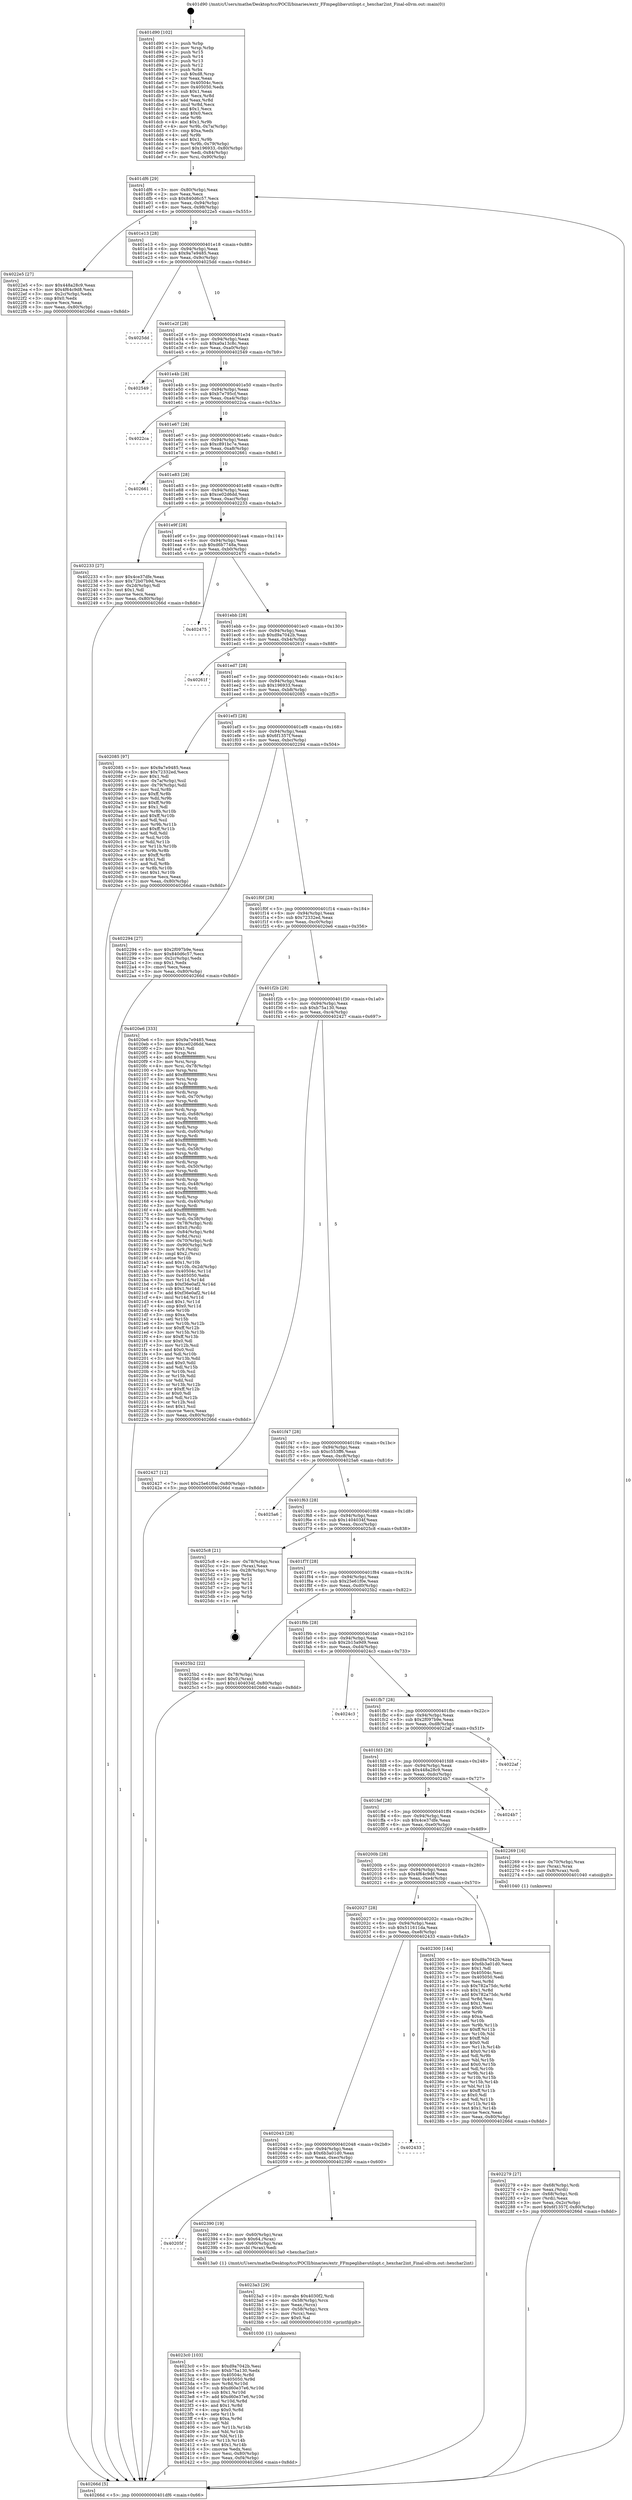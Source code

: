 digraph "0x401d90" {
  label = "0x401d90 (/mnt/c/Users/mathe/Desktop/tcc/POCII/binaries/extr_FFmpeglibavutilopt.c_hexchar2int_Final-ollvm.out::main(0))"
  labelloc = "t"
  node[shape=record]

  Entry [label="",width=0.3,height=0.3,shape=circle,fillcolor=black,style=filled]
  "0x401df6" [label="{
     0x401df6 [29]\l
     | [instrs]\l
     &nbsp;&nbsp;0x401df6 \<+3\>: mov -0x80(%rbp),%eax\l
     &nbsp;&nbsp;0x401df9 \<+2\>: mov %eax,%ecx\l
     &nbsp;&nbsp;0x401dfb \<+6\>: sub $0x840d6c57,%ecx\l
     &nbsp;&nbsp;0x401e01 \<+6\>: mov %eax,-0x94(%rbp)\l
     &nbsp;&nbsp;0x401e07 \<+6\>: mov %ecx,-0x98(%rbp)\l
     &nbsp;&nbsp;0x401e0d \<+6\>: je 00000000004022e5 \<main+0x555\>\l
  }"]
  "0x4022e5" [label="{
     0x4022e5 [27]\l
     | [instrs]\l
     &nbsp;&nbsp;0x4022e5 \<+5\>: mov $0x448a28c9,%eax\l
     &nbsp;&nbsp;0x4022ea \<+5\>: mov $0x4f64c9d8,%ecx\l
     &nbsp;&nbsp;0x4022ef \<+3\>: mov -0x2c(%rbp),%edx\l
     &nbsp;&nbsp;0x4022f2 \<+3\>: cmp $0x0,%edx\l
     &nbsp;&nbsp;0x4022f5 \<+3\>: cmove %ecx,%eax\l
     &nbsp;&nbsp;0x4022f8 \<+3\>: mov %eax,-0x80(%rbp)\l
     &nbsp;&nbsp;0x4022fb \<+5\>: jmp 000000000040266d \<main+0x8dd\>\l
  }"]
  "0x401e13" [label="{
     0x401e13 [28]\l
     | [instrs]\l
     &nbsp;&nbsp;0x401e13 \<+5\>: jmp 0000000000401e18 \<main+0x88\>\l
     &nbsp;&nbsp;0x401e18 \<+6\>: mov -0x94(%rbp),%eax\l
     &nbsp;&nbsp;0x401e1e \<+5\>: sub $0x9a7e9485,%eax\l
     &nbsp;&nbsp;0x401e23 \<+6\>: mov %eax,-0x9c(%rbp)\l
     &nbsp;&nbsp;0x401e29 \<+6\>: je 00000000004025dd \<main+0x84d\>\l
  }"]
  Exit [label="",width=0.3,height=0.3,shape=circle,fillcolor=black,style=filled,peripheries=2]
  "0x4025dd" [label="{
     0x4025dd\l
  }", style=dashed]
  "0x401e2f" [label="{
     0x401e2f [28]\l
     | [instrs]\l
     &nbsp;&nbsp;0x401e2f \<+5\>: jmp 0000000000401e34 \<main+0xa4\>\l
     &nbsp;&nbsp;0x401e34 \<+6\>: mov -0x94(%rbp),%eax\l
     &nbsp;&nbsp;0x401e3a \<+5\>: sub $0xa0a13c8c,%eax\l
     &nbsp;&nbsp;0x401e3f \<+6\>: mov %eax,-0xa0(%rbp)\l
     &nbsp;&nbsp;0x401e45 \<+6\>: je 0000000000402549 \<main+0x7b9\>\l
  }"]
  "0x4023c0" [label="{
     0x4023c0 [103]\l
     | [instrs]\l
     &nbsp;&nbsp;0x4023c0 \<+5\>: mov $0xd9a7042b,%esi\l
     &nbsp;&nbsp;0x4023c5 \<+5\>: mov $0xb75a130,%edx\l
     &nbsp;&nbsp;0x4023ca \<+8\>: mov 0x40504c,%r8d\l
     &nbsp;&nbsp;0x4023d2 \<+8\>: mov 0x405050,%r9d\l
     &nbsp;&nbsp;0x4023da \<+3\>: mov %r8d,%r10d\l
     &nbsp;&nbsp;0x4023dd \<+7\>: sub $0xd60e37e6,%r10d\l
     &nbsp;&nbsp;0x4023e4 \<+4\>: sub $0x1,%r10d\l
     &nbsp;&nbsp;0x4023e8 \<+7\>: add $0xd60e37e6,%r10d\l
     &nbsp;&nbsp;0x4023ef \<+4\>: imul %r10d,%r8d\l
     &nbsp;&nbsp;0x4023f3 \<+4\>: and $0x1,%r8d\l
     &nbsp;&nbsp;0x4023f7 \<+4\>: cmp $0x0,%r8d\l
     &nbsp;&nbsp;0x4023fb \<+4\>: sete %r11b\l
     &nbsp;&nbsp;0x4023ff \<+4\>: cmp $0xa,%r9d\l
     &nbsp;&nbsp;0x402403 \<+3\>: setl %bl\l
     &nbsp;&nbsp;0x402406 \<+3\>: mov %r11b,%r14b\l
     &nbsp;&nbsp;0x402409 \<+3\>: and %bl,%r14b\l
     &nbsp;&nbsp;0x40240c \<+3\>: xor %bl,%r11b\l
     &nbsp;&nbsp;0x40240f \<+3\>: or %r11b,%r14b\l
     &nbsp;&nbsp;0x402412 \<+4\>: test $0x1,%r14b\l
     &nbsp;&nbsp;0x402416 \<+3\>: cmovne %edx,%esi\l
     &nbsp;&nbsp;0x402419 \<+3\>: mov %esi,-0x80(%rbp)\l
     &nbsp;&nbsp;0x40241c \<+6\>: mov %eax,-0xf4(%rbp)\l
     &nbsp;&nbsp;0x402422 \<+5\>: jmp 000000000040266d \<main+0x8dd\>\l
  }"]
  "0x402549" [label="{
     0x402549\l
  }", style=dashed]
  "0x401e4b" [label="{
     0x401e4b [28]\l
     | [instrs]\l
     &nbsp;&nbsp;0x401e4b \<+5\>: jmp 0000000000401e50 \<main+0xc0\>\l
     &nbsp;&nbsp;0x401e50 \<+6\>: mov -0x94(%rbp),%eax\l
     &nbsp;&nbsp;0x401e56 \<+5\>: sub $0xb7e795cf,%eax\l
     &nbsp;&nbsp;0x401e5b \<+6\>: mov %eax,-0xa4(%rbp)\l
     &nbsp;&nbsp;0x401e61 \<+6\>: je 00000000004022ca \<main+0x53a\>\l
  }"]
  "0x4023a3" [label="{
     0x4023a3 [29]\l
     | [instrs]\l
     &nbsp;&nbsp;0x4023a3 \<+10\>: movabs $0x4030f2,%rdi\l
     &nbsp;&nbsp;0x4023ad \<+4\>: mov -0x58(%rbp),%rcx\l
     &nbsp;&nbsp;0x4023b1 \<+2\>: mov %eax,(%rcx)\l
     &nbsp;&nbsp;0x4023b3 \<+4\>: mov -0x58(%rbp),%rcx\l
     &nbsp;&nbsp;0x4023b7 \<+2\>: mov (%rcx),%esi\l
     &nbsp;&nbsp;0x4023b9 \<+2\>: mov $0x0,%al\l
     &nbsp;&nbsp;0x4023bb \<+5\>: call 0000000000401030 \<printf@plt\>\l
     | [calls]\l
     &nbsp;&nbsp;0x401030 \{1\} (unknown)\l
  }"]
  "0x4022ca" [label="{
     0x4022ca\l
  }", style=dashed]
  "0x401e67" [label="{
     0x401e67 [28]\l
     | [instrs]\l
     &nbsp;&nbsp;0x401e67 \<+5\>: jmp 0000000000401e6c \<main+0xdc\>\l
     &nbsp;&nbsp;0x401e6c \<+6\>: mov -0x94(%rbp),%eax\l
     &nbsp;&nbsp;0x401e72 \<+5\>: sub $0xc891bc7e,%eax\l
     &nbsp;&nbsp;0x401e77 \<+6\>: mov %eax,-0xa8(%rbp)\l
     &nbsp;&nbsp;0x401e7d \<+6\>: je 0000000000402661 \<main+0x8d1\>\l
  }"]
  "0x40205f" [label="{
     0x40205f\l
  }", style=dashed]
  "0x402661" [label="{
     0x402661\l
  }", style=dashed]
  "0x401e83" [label="{
     0x401e83 [28]\l
     | [instrs]\l
     &nbsp;&nbsp;0x401e83 \<+5\>: jmp 0000000000401e88 \<main+0xf8\>\l
     &nbsp;&nbsp;0x401e88 \<+6\>: mov -0x94(%rbp),%eax\l
     &nbsp;&nbsp;0x401e8e \<+5\>: sub $0xce02d6dd,%eax\l
     &nbsp;&nbsp;0x401e93 \<+6\>: mov %eax,-0xac(%rbp)\l
     &nbsp;&nbsp;0x401e99 \<+6\>: je 0000000000402233 \<main+0x4a3\>\l
  }"]
  "0x402390" [label="{
     0x402390 [19]\l
     | [instrs]\l
     &nbsp;&nbsp;0x402390 \<+4\>: mov -0x60(%rbp),%rax\l
     &nbsp;&nbsp;0x402394 \<+3\>: movb $0x64,(%rax)\l
     &nbsp;&nbsp;0x402397 \<+4\>: mov -0x60(%rbp),%rax\l
     &nbsp;&nbsp;0x40239b \<+3\>: movsbl (%rax),%edi\l
     &nbsp;&nbsp;0x40239e \<+5\>: call 00000000004013a0 \<hexchar2int\>\l
     | [calls]\l
     &nbsp;&nbsp;0x4013a0 \{1\} (/mnt/c/Users/mathe/Desktop/tcc/POCII/binaries/extr_FFmpeglibavutilopt.c_hexchar2int_Final-ollvm.out::hexchar2int)\l
  }"]
  "0x402233" [label="{
     0x402233 [27]\l
     | [instrs]\l
     &nbsp;&nbsp;0x402233 \<+5\>: mov $0x4ce37dfe,%eax\l
     &nbsp;&nbsp;0x402238 \<+5\>: mov $0x72b07b9d,%ecx\l
     &nbsp;&nbsp;0x40223d \<+3\>: mov -0x2d(%rbp),%dl\l
     &nbsp;&nbsp;0x402240 \<+3\>: test $0x1,%dl\l
     &nbsp;&nbsp;0x402243 \<+3\>: cmovne %ecx,%eax\l
     &nbsp;&nbsp;0x402246 \<+3\>: mov %eax,-0x80(%rbp)\l
     &nbsp;&nbsp;0x402249 \<+5\>: jmp 000000000040266d \<main+0x8dd\>\l
  }"]
  "0x401e9f" [label="{
     0x401e9f [28]\l
     | [instrs]\l
     &nbsp;&nbsp;0x401e9f \<+5\>: jmp 0000000000401ea4 \<main+0x114\>\l
     &nbsp;&nbsp;0x401ea4 \<+6\>: mov -0x94(%rbp),%eax\l
     &nbsp;&nbsp;0x401eaa \<+5\>: sub $0xd6b7748a,%eax\l
     &nbsp;&nbsp;0x401eaf \<+6\>: mov %eax,-0xb0(%rbp)\l
     &nbsp;&nbsp;0x401eb5 \<+6\>: je 0000000000402475 \<main+0x6e5\>\l
  }"]
  "0x402043" [label="{
     0x402043 [28]\l
     | [instrs]\l
     &nbsp;&nbsp;0x402043 \<+5\>: jmp 0000000000402048 \<main+0x2b8\>\l
     &nbsp;&nbsp;0x402048 \<+6\>: mov -0x94(%rbp),%eax\l
     &nbsp;&nbsp;0x40204e \<+5\>: sub $0x6b3a01d0,%eax\l
     &nbsp;&nbsp;0x402053 \<+6\>: mov %eax,-0xec(%rbp)\l
     &nbsp;&nbsp;0x402059 \<+6\>: je 0000000000402390 \<main+0x600\>\l
  }"]
  "0x402475" [label="{
     0x402475\l
  }", style=dashed]
  "0x401ebb" [label="{
     0x401ebb [28]\l
     | [instrs]\l
     &nbsp;&nbsp;0x401ebb \<+5\>: jmp 0000000000401ec0 \<main+0x130\>\l
     &nbsp;&nbsp;0x401ec0 \<+6\>: mov -0x94(%rbp),%eax\l
     &nbsp;&nbsp;0x401ec6 \<+5\>: sub $0xd9a7042b,%eax\l
     &nbsp;&nbsp;0x401ecb \<+6\>: mov %eax,-0xb4(%rbp)\l
     &nbsp;&nbsp;0x401ed1 \<+6\>: je 000000000040261f \<main+0x88f\>\l
  }"]
  "0x402433" [label="{
     0x402433\l
  }", style=dashed]
  "0x40261f" [label="{
     0x40261f\l
  }", style=dashed]
  "0x401ed7" [label="{
     0x401ed7 [28]\l
     | [instrs]\l
     &nbsp;&nbsp;0x401ed7 \<+5\>: jmp 0000000000401edc \<main+0x14c\>\l
     &nbsp;&nbsp;0x401edc \<+6\>: mov -0x94(%rbp),%eax\l
     &nbsp;&nbsp;0x401ee2 \<+5\>: sub $0x196933,%eax\l
     &nbsp;&nbsp;0x401ee7 \<+6\>: mov %eax,-0xb8(%rbp)\l
     &nbsp;&nbsp;0x401eed \<+6\>: je 0000000000402085 \<main+0x2f5\>\l
  }"]
  "0x402027" [label="{
     0x402027 [28]\l
     | [instrs]\l
     &nbsp;&nbsp;0x402027 \<+5\>: jmp 000000000040202c \<main+0x29c\>\l
     &nbsp;&nbsp;0x40202c \<+6\>: mov -0x94(%rbp),%eax\l
     &nbsp;&nbsp;0x402032 \<+5\>: sub $0x511611da,%eax\l
     &nbsp;&nbsp;0x402037 \<+6\>: mov %eax,-0xe8(%rbp)\l
     &nbsp;&nbsp;0x40203d \<+6\>: je 0000000000402433 \<main+0x6a3\>\l
  }"]
  "0x402085" [label="{
     0x402085 [97]\l
     | [instrs]\l
     &nbsp;&nbsp;0x402085 \<+5\>: mov $0x9a7e9485,%eax\l
     &nbsp;&nbsp;0x40208a \<+5\>: mov $0x72332ed,%ecx\l
     &nbsp;&nbsp;0x40208f \<+2\>: mov $0x1,%dl\l
     &nbsp;&nbsp;0x402091 \<+4\>: mov -0x7a(%rbp),%sil\l
     &nbsp;&nbsp;0x402095 \<+4\>: mov -0x79(%rbp),%dil\l
     &nbsp;&nbsp;0x402099 \<+3\>: mov %sil,%r8b\l
     &nbsp;&nbsp;0x40209c \<+4\>: xor $0xff,%r8b\l
     &nbsp;&nbsp;0x4020a0 \<+3\>: mov %dil,%r9b\l
     &nbsp;&nbsp;0x4020a3 \<+4\>: xor $0xff,%r9b\l
     &nbsp;&nbsp;0x4020a7 \<+3\>: xor $0x1,%dl\l
     &nbsp;&nbsp;0x4020aa \<+3\>: mov %r8b,%r10b\l
     &nbsp;&nbsp;0x4020ad \<+4\>: and $0xff,%r10b\l
     &nbsp;&nbsp;0x4020b1 \<+3\>: and %dl,%sil\l
     &nbsp;&nbsp;0x4020b4 \<+3\>: mov %r9b,%r11b\l
     &nbsp;&nbsp;0x4020b7 \<+4\>: and $0xff,%r11b\l
     &nbsp;&nbsp;0x4020bb \<+3\>: and %dl,%dil\l
     &nbsp;&nbsp;0x4020be \<+3\>: or %sil,%r10b\l
     &nbsp;&nbsp;0x4020c1 \<+3\>: or %dil,%r11b\l
     &nbsp;&nbsp;0x4020c4 \<+3\>: xor %r11b,%r10b\l
     &nbsp;&nbsp;0x4020c7 \<+3\>: or %r9b,%r8b\l
     &nbsp;&nbsp;0x4020ca \<+4\>: xor $0xff,%r8b\l
     &nbsp;&nbsp;0x4020ce \<+3\>: or $0x1,%dl\l
     &nbsp;&nbsp;0x4020d1 \<+3\>: and %dl,%r8b\l
     &nbsp;&nbsp;0x4020d4 \<+3\>: or %r8b,%r10b\l
     &nbsp;&nbsp;0x4020d7 \<+4\>: test $0x1,%r10b\l
     &nbsp;&nbsp;0x4020db \<+3\>: cmovne %ecx,%eax\l
     &nbsp;&nbsp;0x4020de \<+3\>: mov %eax,-0x80(%rbp)\l
     &nbsp;&nbsp;0x4020e1 \<+5\>: jmp 000000000040266d \<main+0x8dd\>\l
  }"]
  "0x401ef3" [label="{
     0x401ef3 [28]\l
     | [instrs]\l
     &nbsp;&nbsp;0x401ef3 \<+5\>: jmp 0000000000401ef8 \<main+0x168\>\l
     &nbsp;&nbsp;0x401ef8 \<+6\>: mov -0x94(%rbp),%eax\l
     &nbsp;&nbsp;0x401efe \<+5\>: sub $0x6f1357f,%eax\l
     &nbsp;&nbsp;0x401f03 \<+6\>: mov %eax,-0xbc(%rbp)\l
     &nbsp;&nbsp;0x401f09 \<+6\>: je 0000000000402294 \<main+0x504\>\l
  }"]
  "0x40266d" [label="{
     0x40266d [5]\l
     | [instrs]\l
     &nbsp;&nbsp;0x40266d \<+5\>: jmp 0000000000401df6 \<main+0x66\>\l
  }"]
  "0x401d90" [label="{
     0x401d90 [102]\l
     | [instrs]\l
     &nbsp;&nbsp;0x401d90 \<+1\>: push %rbp\l
     &nbsp;&nbsp;0x401d91 \<+3\>: mov %rsp,%rbp\l
     &nbsp;&nbsp;0x401d94 \<+2\>: push %r15\l
     &nbsp;&nbsp;0x401d96 \<+2\>: push %r14\l
     &nbsp;&nbsp;0x401d98 \<+2\>: push %r13\l
     &nbsp;&nbsp;0x401d9a \<+2\>: push %r12\l
     &nbsp;&nbsp;0x401d9c \<+1\>: push %rbx\l
     &nbsp;&nbsp;0x401d9d \<+7\>: sub $0xd8,%rsp\l
     &nbsp;&nbsp;0x401da4 \<+2\>: xor %eax,%eax\l
     &nbsp;&nbsp;0x401da6 \<+7\>: mov 0x40504c,%ecx\l
     &nbsp;&nbsp;0x401dad \<+7\>: mov 0x405050,%edx\l
     &nbsp;&nbsp;0x401db4 \<+3\>: sub $0x1,%eax\l
     &nbsp;&nbsp;0x401db7 \<+3\>: mov %ecx,%r8d\l
     &nbsp;&nbsp;0x401dba \<+3\>: add %eax,%r8d\l
     &nbsp;&nbsp;0x401dbd \<+4\>: imul %r8d,%ecx\l
     &nbsp;&nbsp;0x401dc1 \<+3\>: and $0x1,%ecx\l
     &nbsp;&nbsp;0x401dc4 \<+3\>: cmp $0x0,%ecx\l
     &nbsp;&nbsp;0x401dc7 \<+4\>: sete %r9b\l
     &nbsp;&nbsp;0x401dcb \<+4\>: and $0x1,%r9b\l
     &nbsp;&nbsp;0x401dcf \<+4\>: mov %r9b,-0x7a(%rbp)\l
     &nbsp;&nbsp;0x401dd3 \<+3\>: cmp $0xa,%edx\l
     &nbsp;&nbsp;0x401dd6 \<+4\>: setl %r9b\l
     &nbsp;&nbsp;0x401dda \<+4\>: and $0x1,%r9b\l
     &nbsp;&nbsp;0x401dde \<+4\>: mov %r9b,-0x79(%rbp)\l
     &nbsp;&nbsp;0x401de2 \<+7\>: movl $0x196933,-0x80(%rbp)\l
     &nbsp;&nbsp;0x401de9 \<+6\>: mov %edi,-0x84(%rbp)\l
     &nbsp;&nbsp;0x401def \<+7\>: mov %rsi,-0x90(%rbp)\l
  }"]
  "0x402300" [label="{
     0x402300 [144]\l
     | [instrs]\l
     &nbsp;&nbsp;0x402300 \<+5\>: mov $0xd9a7042b,%eax\l
     &nbsp;&nbsp;0x402305 \<+5\>: mov $0x6b3a01d0,%ecx\l
     &nbsp;&nbsp;0x40230a \<+2\>: mov $0x1,%dl\l
     &nbsp;&nbsp;0x40230c \<+7\>: mov 0x40504c,%esi\l
     &nbsp;&nbsp;0x402313 \<+7\>: mov 0x405050,%edi\l
     &nbsp;&nbsp;0x40231a \<+3\>: mov %esi,%r8d\l
     &nbsp;&nbsp;0x40231d \<+7\>: sub $0x782a75dc,%r8d\l
     &nbsp;&nbsp;0x402324 \<+4\>: sub $0x1,%r8d\l
     &nbsp;&nbsp;0x402328 \<+7\>: add $0x782a75dc,%r8d\l
     &nbsp;&nbsp;0x40232f \<+4\>: imul %r8d,%esi\l
     &nbsp;&nbsp;0x402333 \<+3\>: and $0x1,%esi\l
     &nbsp;&nbsp;0x402336 \<+3\>: cmp $0x0,%esi\l
     &nbsp;&nbsp;0x402339 \<+4\>: sete %r9b\l
     &nbsp;&nbsp;0x40233d \<+3\>: cmp $0xa,%edi\l
     &nbsp;&nbsp;0x402340 \<+4\>: setl %r10b\l
     &nbsp;&nbsp;0x402344 \<+3\>: mov %r9b,%r11b\l
     &nbsp;&nbsp;0x402347 \<+4\>: xor $0xff,%r11b\l
     &nbsp;&nbsp;0x40234b \<+3\>: mov %r10b,%bl\l
     &nbsp;&nbsp;0x40234e \<+3\>: xor $0xff,%bl\l
     &nbsp;&nbsp;0x402351 \<+3\>: xor $0x0,%dl\l
     &nbsp;&nbsp;0x402354 \<+3\>: mov %r11b,%r14b\l
     &nbsp;&nbsp;0x402357 \<+4\>: and $0x0,%r14b\l
     &nbsp;&nbsp;0x40235b \<+3\>: and %dl,%r9b\l
     &nbsp;&nbsp;0x40235e \<+3\>: mov %bl,%r15b\l
     &nbsp;&nbsp;0x402361 \<+4\>: and $0x0,%r15b\l
     &nbsp;&nbsp;0x402365 \<+3\>: and %dl,%r10b\l
     &nbsp;&nbsp;0x402368 \<+3\>: or %r9b,%r14b\l
     &nbsp;&nbsp;0x40236b \<+3\>: or %r10b,%r15b\l
     &nbsp;&nbsp;0x40236e \<+3\>: xor %r15b,%r14b\l
     &nbsp;&nbsp;0x402371 \<+3\>: or %bl,%r11b\l
     &nbsp;&nbsp;0x402374 \<+4\>: xor $0xff,%r11b\l
     &nbsp;&nbsp;0x402378 \<+3\>: or $0x0,%dl\l
     &nbsp;&nbsp;0x40237b \<+3\>: and %dl,%r11b\l
     &nbsp;&nbsp;0x40237e \<+3\>: or %r11b,%r14b\l
     &nbsp;&nbsp;0x402381 \<+4\>: test $0x1,%r14b\l
     &nbsp;&nbsp;0x402385 \<+3\>: cmovne %ecx,%eax\l
     &nbsp;&nbsp;0x402388 \<+3\>: mov %eax,-0x80(%rbp)\l
     &nbsp;&nbsp;0x40238b \<+5\>: jmp 000000000040266d \<main+0x8dd\>\l
  }"]
  "0x402294" [label="{
     0x402294 [27]\l
     | [instrs]\l
     &nbsp;&nbsp;0x402294 \<+5\>: mov $0x2f097b9e,%eax\l
     &nbsp;&nbsp;0x402299 \<+5\>: mov $0x840d6c57,%ecx\l
     &nbsp;&nbsp;0x40229e \<+3\>: mov -0x2c(%rbp),%edx\l
     &nbsp;&nbsp;0x4022a1 \<+3\>: cmp $0x1,%edx\l
     &nbsp;&nbsp;0x4022a4 \<+3\>: cmovl %ecx,%eax\l
     &nbsp;&nbsp;0x4022a7 \<+3\>: mov %eax,-0x80(%rbp)\l
     &nbsp;&nbsp;0x4022aa \<+5\>: jmp 000000000040266d \<main+0x8dd\>\l
  }"]
  "0x401f0f" [label="{
     0x401f0f [28]\l
     | [instrs]\l
     &nbsp;&nbsp;0x401f0f \<+5\>: jmp 0000000000401f14 \<main+0x184\>\l
     &nbsp;&nbsp;0x401f14 \<+6\>: mov -0x94(%rbp),%eax\l
     &nbsp;&nbsp;0x401f1a \<+5\>: sub $0x72332ed,%eax\l
     &nbsp;&nbsp;0x401f1f \<+6\>: mov %eax,-0xc0(%rbp)\l
     &nbsp;&nbsp;0x401f25 \<+6\>: je 00000000004020e6 \<main+0x356\>\l
  }"]
  "0x402279" [label="{
     0x402279 [27]\l
     | [instrs]\l
     &nbsp;&nbsp;0x402279 \<+4\>: mov -0x68(%rbp),%rdi\l
     &nbsp;&nbsp;0x40227d \<+2\>: mov %eax,(%rdi)\l
     &nbsp;&nbsp;0x40227f \<+4\>: mov -0x68(%rbp),%rdi\l
     &nbsp;&nbsp;0x402283 \<+2\>: mov (%rdi),%eax\l
     &nbsp;&nbsp;0x402285 \<+3\>: mov %eax,-0x2c(%rbp)\l
     &nbsp;&nbsp;0x402288 \<+7\>: movl $0x6f1357f,-0x80(%rbp)\l
     &nbsp;&nbsp;0x40228f \<+5\>: jmp 000000000040266d \<main+0x8dd\>\l
  }"]
  "0x4020e6" [label="{
     0x4020e6 [333]\l
     | [instrs]\l
     &nbsp;&nbsp;0x4020e6 \<+5\>: mov $0x9a7e9485,%eax\l
     &nbsp;&nbsp;0x4020eb \<+5\>: mov $0xce02d6dd,%ecx\l
     &nbsp;&nbsp;0x4020f0 \<+2\>: mov $0x1,%dl\l
     &nbsp;&nbsp;0x4020f2 \<+3\>: mov %rsp,%rsi\l
     &nbsp;&nbsp;0x4020f5 \<+4\>: add $0xfffffffffffffff0,%rsi\l
     &nbsp;&nbsp;0x4020f9 \<+3\>: mov %rsi,%rsp\l
     &nbsp;&nbsp;0x4020fc \<+4\>: mov %rsi,-0x78(%rbp)\l
     &nbsp;&nbsp;0x402100 \<+3\>: mov %rsp,%rsi\l
     &nbsp;&nbsp;0x402103 \<+4\>: add $0xfffffffffffffff0,%rsi\l
     &nbsp;&nbsp;0x402107 \<+3\>: mov %rsi,%rsp\l
     &nbsp;&nbsp;0x40210a \<+3\>: mov %rsp,%rdi\l
     &nbsp;&nbsp;0x40210d \<+4\>: add $0xfffffffffffffff0,%rdi\l
     &nbsp;&nbsp;0x402111 \<+3\>: mov %rdi,%rsp\l
     &nbsp;&nbsp;0x402114 \<+4\>: mov %rdi,-0x70(%rbp)\l
     &nbsp;&nbsp;0x402118 \<+3\>: mov %rsp,%rdi\l
     &nbsp;&nbsp;0x40211b \<+4\>: add $0xfffffffffffffff0,%rdi\l
     &nbsp;&nbsp;0x40211f \<+3\>: mov %rdi,%rsp\l
     &nbsp;&nbsp;0x402122 \<+4\>: mov %rdi,-0x68(%rbp)\l
     &nbsp;&nbsp;0x402126 \<+3\>: mov %rsp,%rdi\l
     &nbsp;&nbsp;0x402129 \<+4\>: add $0xfffffffffffffff0,%rdi\l
     &nbsp;&nbsp;0x40212d \<+3\>: mov %rdi,%rsp\l
     &nbsp;&nbsp;0x402130 \<+4\>: mov %rdi,-0x60(%rbp)\l
     &nbsp;&nbsp;0x402134 \<+3\>: mov %rsp,%rdi\l
     &nbsp;&nbsp;0x402137 \<+4\>: add $0xfffffffffffffff0,%rdi\l
     &nbsp;&nbsp;0x40213b \<+3\>: mov %rdi,%rsp\l
     &nbsp;&nbsp;0x40213e \<+4\>: mov %rdi,-0x58(%rbp)\l
     &nbsp;&nbsp;0x402142 \<+3\>: mov %rsp,%rdi\l
     &nbsp;&nbsp;0x402145 \<+4\>: add $0xfffffffffffffff0,%rdi\l
     &nbsp;&nbsp;0x402149 \<+3\>: mov %rdi,%rsp\l
     &nbsp;&nbsp;0x40214c \<+4\>: mov %rdi,-0x50(%rbp)\l
     &nbsp;&nbsp;0x402150 \<+3\>: mov %rsp,%rdi\l
     &nbsp;&nbsp;0x402153 \<+4\>: add $0xfffffffffffffff0,%rdi\l
     &nbsp;&nbsp;0x402157 \<+3\>: mov %rdi,%rsp\l
     &nbsp;&nbsp;0x40215a \<+4\>: mov %rdi,-0x48(%rbp)\l
     &nbsp;&nbsp;0x40215e \<+3\>: mov %rsp,%rdi\l
     &nbsp;&nbsp;0x402161 \<+4\>: add $0xfffffffffffffff0,%rdi\l
     &nbsp;&nbsp;0x402165 \<+3\>: mov %rdi,%rsp\l
     &nbsp;&nbsp;0x402168 \<+4\>: mov %rdi,-0x40(%rbp)\l
     &nbsp;&nbsp;0x40216c \<+3\>: mov %rsp,%rdi\l
     &nbsp;&nbsp;0x40216f \<+4\>: add $0xfffffffffffffff0,%rdi\l
     &nbsp;&nbsp;0x402173 \<+3\>: mov %rdi,%rsp\l
     &nbsp;&nbsp;0x402176 \<+4\>: mov %rdi,-0x38(%rbp)\l
     &nbsp;&nbsp;0x40217a \<+4\>: mov -0x78(%rbp),%rdi\l
     &nbsp;&nbsp;0x40217e \<+6\>: movl $0x0,(%rdi)\l
     &nbsp;&nbsp;0x402184 \<+7\>: mov -0x84(%rbp),%r8d\l
     &nbsp;&nbsp;0x40218b \<+3\>: mov %r8d,(%rsi)\l
     &nbsp;&nbsp;0x40218e \<+4\>: mov -0x70(%rbp),%rdi\l
     &nbsp;&nbsp;0x402192 \<+7\>: mov -0x90(%rbp),%r9\l
     &nbsp;&nbsp;0x402199 \<+3\>: mov %r9,(%rdi)\l
     &nbsp;&nbsp;0x40219c \<+3\>: cmpl $0x2,(%rsi)\l
     &nbsp;&nbsp;0x40219f \<+4\>: setne %r10b\l
     &nbsp;&nbsp;0x4021a3 \<+4\>: and $0x1,%r10b\l
     &nbsp;&nbsp;0x4021a7 \<+4\>: mov %r10b,-0x2d(%rbp)\l
     &nbsp;&nbsp;0x4021ab \<+8\>: mov 0x40504c,%r11d\l
     &nbsp;&nbsp;0x4021b3 \<+7\>: mov 0x405050,%ebx\l
     &nbsp;&nbsp;0x4021ba \<+3\>: mov %r11d,%r14d\l
     &nbsp;&nbsp;0x4021bd \<+7\>: sub $0xf36e0af2,%r14d\l
     &nbsp;&nbsp;0x4021c4 \<+4\>: sub $0x1,%r14d\l
     &nbsp;&nbsp;0x4021c8 \<+7\>: add $0xf36e0af2,%r14d\l
     &nbsp;&nbsp;0x4021cf \<+4\>: imul %r14d,%r11d\l
     &nbsp;&nbsp;0x4021d3 \<+4\>: and $0x1,%r11d\l
     &nbsp;&nbsp;0x4021d7 \<+4\>: cmp $0x0,%r11d\l
     &nbsp;&nbsp;0x4021db \<+4\>: sete %r10b\l
     &nbsp;&nbsp;0x4021df \<+3\>: cmp $0xa,%ebx\l
     &nbsp;&nbsp;0x4021e2 \<+4\>: setl %r15b\l
     &nbsp;&nbsp;0x4021e6 \<+3\>: mov %r10b,%r12b\l
     &nbsp;&nbsp;0x4021e9 \<+4\>: xor $0xff,%r12b\l
     &nbsp;&nbsp;0x4021ed \<+3\>: mov %r15b,%r13b\l
     &nbsp;&nbsp;0x4021f0 \<+4\>: xor $0xff,%r13b\l
     &nbsp;&nbsp;0x4021f4 \<+3\>: xor $0x0,%dl\l
     &nbsp;&nbsp;0x4021f7 \<+3\>: mov %r12b,%sil\l
     &nbsp;&nbsp;0x4021fa \<+4\>: and $0x0,%sil\l
     &nbsp;&nbsp;0x4021fe \<+3\>: and %dl,%r10b\l
     &nbsp;&nbsp;0x402201 \<+3\>: mov %r13b,%dil\l
     &nbsp;&nbsp;0x402204 \<+4\>: and $0x0,%dil\l
     &nbsp;&nbsp;0x402208 \<+3\>: and %dl,%r15b\l
     &nbsp;&nbsp;0x40220b \<+3\>: or %r10b,%sil\l
     &nbsp;&nbsp;0x40220e \<+3\>: or %r15b,%dil\l
     &nbsp;&nbsp;0x402211 \<+3\>: xor %dil,%sil\l
     &nbsp;&nbsp;0x402214 \<+3\>: or %r13b,%r12b\l
     &nbsp;&nbsp;0x402217 \<+4\>: xor $0xff,%r12b\l
     &nbsp;&nbsp;0x40221b \<+3\>: or $0x0,%dl\l
     &nbsp;&nbsp;0x40221e \<+3\>: and %dl,%r12b\l
     &nbsp;&nbsp;0x402221 \<+3\>: or %r12b,%sil\l
     &nbsp;&nbsp;0x402224 \<+4\>: test $0x1,%sil\l
     &nbsp;&nbsp;0x402228 \<+3\>: cmovne %ecx,%eax\l
     &nbsp;&nbsp;0x40222b \<+3\>: mov %eax,-0x80(%rbp)\l
     &nbsp;&nbsp;0x40222e \<+5\>: jmp 000000000040266d \<main+0x8dd\>\l
  }"]
  "0x401f2b" [label="{
     0x401f2b [28]\l
     | [instrs]\l
     &nbsp;&nbsp;0x401f2b \<+5\>: jmp 0000000000401f30 \<main+0x1a0\>\l
     &nbsp;&nbsp;0x401f30 \<+6\>: mov -0x94(%rbp),%eax\l
     &nbsp;&nbsp;0x401f36 \<+5\>: sub $0xb75a130,%eax\l
     &nbsp;&nbsp;0x401f3b \<+6\>: mov %eax,-0xc4(%rbp)\l
     &nbsp;&nbsp;0x401f41 \<+6\>: je 0000000000402427 \<main+0x697\>\l
  }"]
  "0x40200b" [label="{
     0x40200b [28]\l
     | [instrs]\l
     &nbsp;&nbsp;0x40200b \<+5\>: jmp 0000000000402010 \<main+0x280\>\l
     &nbsp;&nbsp;0x402010 \<+6\>: mov -0x94(%rbp),%eax\l
     &nbsp;&nbsp;0x402016 \<+5\>: sub $0x4f64c9d8,%eax\l
     &nbsp;&nbsp;0x40201b \<+6\>: mov %eax,-0xe4(%rbp)\l
     &nbsp;&nbsp;0x402021 \<+6\>: je 0000000000402300 \<main+0x570\>\l
  }"]
  "0x402269" [label="{
     0x402269 [16]\l
     | [instrs]\l
     &nbsp;&nbsp;0x402269 \<+4\>: mov -0x70(%rbp),%rax\l
     &nbsp;&nbsp;0x40226d \<+3\>: mov (%rax),%rax\l
     &nbsp;&nbsp;0x402270 \<+4\>: mov 0x8(%rax),%rdi\l
     &nbsp;&nbsp;0x402274 \<+5\>: call 0000000000401040 \<atoi@plt\>\l
     | [calls]\l
     &nbsp;&nbsp;0x401040 \{1\} (unknown)\l
  }"]
  "0x402427" [label="{
     0x402427 [12]\l
     | [instrs]\l
     &nbsp;&nbsp;0x402427 \<+7\>: movl $0x25e61f0e,-0x80(%rbp)\l
     &nbsp;&nbsp;0x40242e \<+5\>: jmp 000000000040266d \<main+0x8dd\>\l
  }"]
  "0x401f47" [label="{
     0x401f47 [28]\l
     | [instrs]\l
     &nbsp;&nbsp;0x401f47 \<+5\>: jmp 0000000000401f4c \<main+0x1bc\>\l
     &nbsp;&nbsp;0x401f4c \<+6\>: mov -0x94(%rbp),%eax\l
     &nbsp;&nbsp;0x401f52 \<+5\>: sub $0xc553ff6,%eax\l
     &nbsp;&nbsp;0x401f57 \<+6\>: mov %eax,-0xc8(%rbp)\l
     &nbsp;&nbsp;0x401f5d \<+6\>: je 00000000004025a6 \<main+0x816\>\l
  }"]
  "0x401fef" [label="{
     0x401fef [28]\l
     | [instrs]\l
     &nbsp;&nbsp;0x401fef \<+5\>: jmp 0000000000401ff4 \<main+0x264\>\l
     &nbsp;&nbsp;0x401ff4 \<+6\>: mov -0x94(%rbp),%eax\l
     &nbsp;&nbsp;0x401ffa \<+5\>: sub $0x4ce37dfe,%eax\l
     &nbsp;&nbsp;0x401fff \<+6\>: mov %eax,-0xe0(%rbp)\l
     &nbsp;&nbsp;0x402005 \<+6\>: je 0000000000402269 \<main+0x4d9\>\l
  }"]
  "0x4025a6" [label="{
     0x4025a6\l
  }", style=dashed]
  "0x401f63" [label="{
     0x401f63 [28]\l
     | [instrs]\l
     &nbsp;&nbsp;0x401f63 \<+5\>: jmp 0000000000401f68 \<main+0x1d8\>\l
     &nbsp;&nbsp;0x401f68 \<+6\>: mov -0x94(%rbp),%eax\l
     &nbsp;&nbsp;0x401f6e \<+5\>: sub $0x1404034f,%eax\l
     &nbsp;&nbsp;0x401f73 \<+6\>: mov %eax,-0xcc(%rbp)\l
     &nbsp;&nbsp;0x401f79 \<+6\>: je 00000000004025c8 \<main+0x838\>\l
  }"]
  "0x4024b7" [label="{
     0x4024b7\l
  }", style=dashed]
  "0x4025c8" [label="{
     0x4025c8 [21]\l
     | [instrs]\l
     &nbsp;&nbsp;0x4025c8 \<+4\>: mov -0x78(%rbp),%rax\l
     &nbsp;&nbsp;0x4025cc \<+2\>: mov (%rax),%eax\l
     &nbsp;&nbsp;0x4025ce \<+4\>: lea -0x28(%rbp),%rsp\l
     &nbsp;&nbsp;0x4025d2 \<+1\>: pop %rbx\l
     &nbsp;&nbsp;0x4025d3 \<+2\>: pop %r12\l
     &nbsp;&nbsp;0x4025d5 \<+2\>: pop %r13\l
     &nbsp;&nbsp;0x4025d7 \<+2\>: pop %r14\l
     &nbsp;&nbsp;0x4025d9 \<+2\>: pop %r15\l
     &nbsp;&nbsp;0x4025db \<+1\>: pop %rbp\l
     &nbsp;&nbsp;0x4025dc \<+1\>: ret\l
  }"]
  "0x401f7f" [label="{
     0x401f7f [28]\l
     | [instrs]\l
     &nbsp;&nbsp;0x401f7f \<+5\>: jmp 0000000000401f84 \<main+0x1f4\>\l
     &nbsp;&nbsp;0x401f84 \<+6\>: mov -0x94(%rbp),%eax\l
     &nbsp;&nbsp;0x401f8a \<+5\>: sub $0x25e61f0e,%eax\l
     &nbsp;&nbsp;0x401f8f \<+6\>: mov %eax,-0xd0(%rbp)\l
     &nbsp;&nbsp;0x401f95 \<+6\>: je 00000000004025b2 \<main+0x822\>\l
  }"]
  "0x401fd3" [label="{
     0x401fd3 [28]\l
     | [instrs]\l
     &nbsp;&nbsp;0x401fd3 \<+5\>: jmp 0000000000401fd8 \<main+0x248\>\l
     &nbsp;&nbsp;0x401fd8 \<+6\>: mov -0x94(%rbp),%eax\l
     &nbsp;&nbsp;0x401fde \<+5\>: sub $0x448a28c9,%eax\l
     &nbsp;&nbsp;0x401fe3 \<+6\>: mov %eax,-0xdc(%rbp)\l
     &nbsp;&nbsp;0x401fe9 \<+6\>: je 00000000004024b7 \<main+0x727\>\l
  }"]
  "0x4025b2" [label="{
     0x4025b2 [22]\l
     | [instrs]\l
     &nbsp;&nbsp;0x4025b2 \<+4\>: mov -0x78(%rbp),%rax\l
     &nbsp;&nbsp;0x4025b6 \<+6\>: movl $0x0,(%rax)\l
     &nbsp;&nbsp;0x4025bc \<+7\>: movl $0x1404034f,-0x80(%rbp)\l
     &nbsp;&nbsp;0x4025c3 \<+5\>: jmp 000000000040266d \<main+0x8dd\>\l
  }"]
  "0x401f9b" [label="{
     0x401f9b [28]\l
     | [instrs]\l
     &nbsp;&nbsp;0x401f9b \<+5\>: jmp 0000000000401fa0 \<main+0x210\>\l
     &nbsp;&nbsp;0x401fa0 \<+6\>: mov -0x94(%rbp),%eax\l
     &nbsp;&nbsp;0x401fa6 \<+5\>: sub $0x2b15a9d9,%eax\l
     &nbsp;&nbsp;0x401fab \<+6\>: mov %eax,-0xd4(%rbp)\l
     &nbsp;&nbsp;0x401fb1 \<+6\>: je 00000000004024c3 \<main+0x733\>\l
  }"]
  "0x4022af" [label="{
     0x4022af\l
  }", style=dashed]
  "0x4024c3" [label="{
     0x4024c3\l
  }", style=dashed]
  "0x401fb7" [label="{
     0x401fb7 [28]\l
     | [instrs]\l
     &nbsp;&nbsp;0x401fb7 \<+5\>: jmp 0000000000401fbc \<main+0x22c\>\l
     &nbsp;&nbsp;0x401fbc \<+6\>: mov -0x94(%rbp),%eax\l
     &nbsp;&nbsp;0x401fc2 \<+5\>: sub $0x2f097b9e,%eax\l
     &nbsp;&nbsp;0x401fc7 \<+6\>: mov %eax,-0xd8(%rbp)\l
     &nbsp;&nbsp;0x401fcd \<+6\>: je 00000000004022af \<main+0x51f\>\l
  }"]
  Entry -> "0x401d90" [label=" 1"]
  "0x401df6" -> "0x4022e5" [label=" 1"]
  "0x401df6" -> "0x401e13" [label=" 10"]
  "0x4025c8" -> Exit [label=" 1"]
  "0x401e13" -> "0x4025dd" [label=" 0"]
  "0x401e13" -> "0x401e2f" [label=" 10"]
  "0x4025b2" -> "0x40266d" [label=" 1"]
  "0x401e2f" -> "0x402549" [label=" 0"]
  "0x401e2f" -> "0x401e4b" [label=" 10"]
  "0x402427" -> "0x40266d" [label=" 1"]
  "0x401e4b" -> "0x4022ca" [label=" 0"]
  "0x401e4b" -> "0x401e67" [label=" 10"]
  "0x4023c0" -> "0x40266d" [label=" 1"]
  "0x401e67" -> "0x402661" [label=" 0"]
  "0x401e67" -> "0x401e83" [label=" 10"]
  "0x4023a3" -> "0x4023c0" [label=" 1"]
  "0x401e83" -> "0x402233" [label=" 1"]
  "0x401e83" -> "0x401e9f" [label=" 9"]
  "0x402390" -> "0x4023a3" [label=" 1"]
  "0x401e9f" -> "0x402475" [label=" 0"]
  "0x401e9f" -> "0x401ebb" [label=" 9"]
  "0x402043" -> "0x402390" [label=" 1"]
  "0x401ebb" -> "0x40261f" [label=" 0"]
  "0x401ebb" -> "0x401ed7" [label=" 9"]
  "0x402043" -> "0x40205f" [label=" 0"]
  "0x401ed7" -> "0x402085" [label=" 1"]
  "0x401ed7" -> "0x401ef3" [label=" 8"]
  "0x402085" -> "0x40266d" [label=" 1"]
  "0x401d90" -> "0x401df6" [label=" 1"]
  "0x40266d" -> "0x401df6" [label=" 10"]
  "0x402027" -> "0x402433" [label=" 0"]
  "0x401ef3" -> "0x402294" [label=" 1"]
  "0x401ef3" -> "0x401f0f" [label=" 7"]
  "0x402027" -> "0x402043" [label=" 1"]
  "0x401f0f" -> "0x4020e6" [label=" 1"]
  "0x401f0f" -> "0x401f2b" [label=" 6"]
  "0x40200b" -> "0x402027" [label=" 1"]
  "0x4020e6" -> "0x40266d" [label=" 1"]
  "0x402233" -> "0x40266d" [label=" 1"]
  "0x40200b" -> "0x402300" [label=" 1"]
  "0x401f2b" -> "0x402427" [label=" 1"]
  "0x401f2b" -> "0x401f47" [label=" 5"]
  "0x402300" -> "0x40266d" [label=" 1"]
  "0x401f47" -> "0x4025a6" [label=" 0"]
  "0x401f47" -> "0x401f63" [label=" 5"]
  "0x402294" -> "0x40266d" [label=" 1"]
  "0x401f63" -> "0x4025c8" [label=" 1"]
  "0x401f63" -> "0x401f7f" [label=" 4"]
  "0x402279" -> "0x40266d" [label=" 1"]
  "0x401f7f" -> "0x4025b2" [label=" 1"]
  "0x401f7f" -> "0x401f9b" [label=" 3"]
  "0x401fef" -> "0x40200b" [label=" 2"]
  "0x401f9b" -> "0x4024c3" [label=" 0"]
  "0x401f9b" -> "0x401fb7" [label=" 3"]
  "0x401fef" -> "0x402269" [label=" 1"]
  "0x401fb7" -> "0x4022af" [label=" 0"]
  "0x401fb7" -> "0x401fd3" [label=" 3"]
  "0x402269" -> "0x402279" [label=" 1"]
  "0x401fd3" -> "0x4024b7" [label=" 0"]
  "0x401fd3" -> "0x401fef" [label=" 3"]
  "0x4022e5" -> "0x40266d" [label=" 1"]
}
